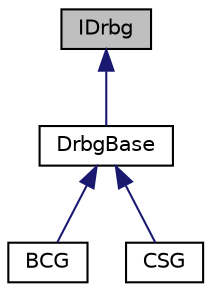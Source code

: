 digraph "IDrbg"
{
 // LATEX_PDF_SIZE
  edge [fontname="Helvetica",fontsize="10",labelfontname="Helvetica",labelfontsize="10"];
  node [fontname="Helvetica",fontsize="10",shape=record];
  Node1 [label="IDrbg",height=0.2,width=0.4,color="black", fillcolor="grey75", style="filled", fontcolor="black",tooltip="The DRBG virtual interface class."];
  Node1 -> Node2 [dir="back",color="midnightblue",fontsize="10",style="solid",fontname="Helvetica"];
  Node2 [label="DrbgBase",height=0.2,width=0.4,color="black", fillcolor="white", style="filled",URL="$class_drbg_base.html",tooltip="The KDF base class; this is not an operable class"];
  Node2 -> Node3 [dir="back",color="midnightblue",fontsize="10",style="solid",fontname="Helvetica"];
  Node3 [label="BCG",height=0.2,width=0.4,color="black", fillcolor="white", style="filled",URL="$class_b_c_g.html",tooltip="An implementation of a Block cipher Counter mode Generator DRBG: BCG"];
  Node2 -> Node4 [dir="back",color="midnightblue",fontsize="10",style="solid",fontname="Helvetica"];
  Node4 [label="CSG",height=0.2,width=0.4,color="black", fillcolor="white", style="filled",URL="$class_c_s_g.html",tooltip="An implementation of an cSHAKE Generator DRBG: CSG"];
}
